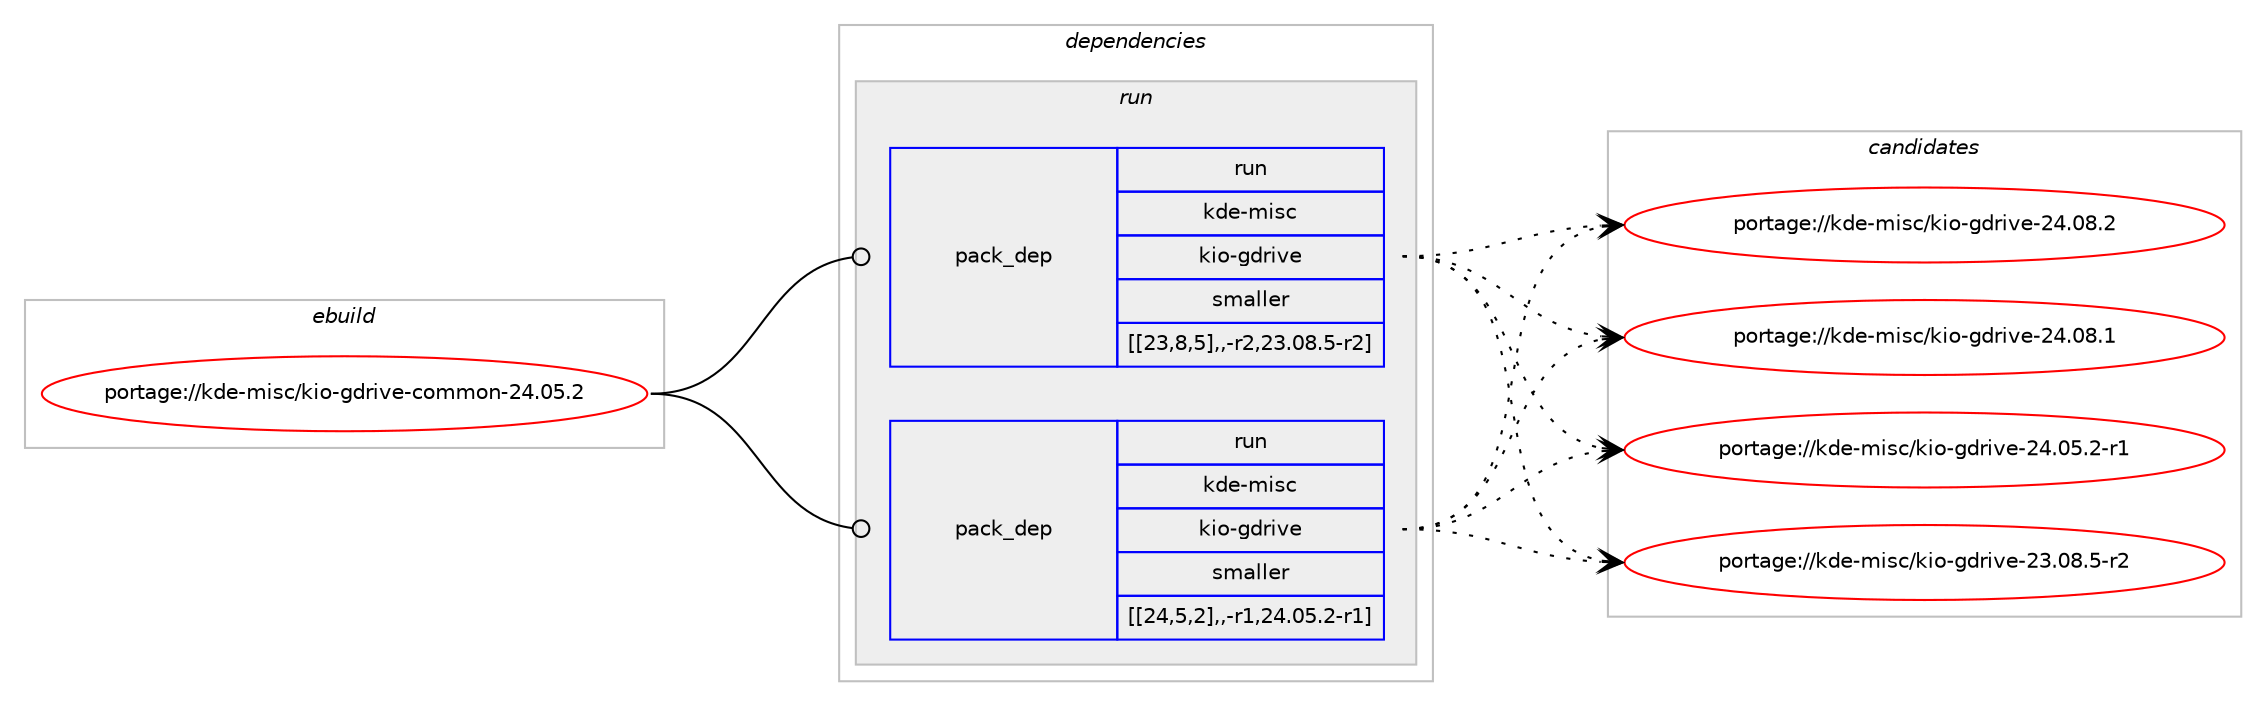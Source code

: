 digraph prolog {

# *************
# Graph options
# *************

newrank=true;
concentrate=true;
compound=true;
graph [rankdir=LR,fontname=Helvetica,fontsize=10,ranksep=1.5];#, ranksep=2.5, nodesep=0.2];
edge  [arrowhead=vee];
node  [fontname=Helvetica,fontsize=10];

# **********
# The ebuild
# **********

subgraph cluster_leftcol {
color=gray;
label=<<i>ebuild</i>>;
id [label="portage://kde-misc/kio-gdrive-common-24.05.2", color=red, width=4, href="../kde-misc/kio-gdrive-common-24.05.2.svg"];
}

# ****************
# The dependencies
# ****************

subgraph cluster_midcol {
color=gray;
label=<<i>dependencies</i>>;
subgraph cluster_compile {
fillcolor="#eeeeee";
style=filled;
label=<<i>compile</i>>;
}
subgraph cluster_compileandrun {
fillcolor="#eeeeee";
style=filled;
label=<<i>compile and run</i>>;
}
subgraph cluster_run {
fillcolor="#eeeeee";
style=filled;
label=<<i>run</i>>;
subgraph pack211467 {
dependency287511 [label=<<TABLE BORDER="0" CELLBORDER="1" CELLSPACING="0" CELLPADDING="4" WIDTH="220"><TR><TD ROWSPAN="6" CELLPADDING="30">pack_dep</TD></TR><TR><TD WIDTH="110">run</TD></TR><TR><TD>kde-misc</TD></TR><TR><TD>kio-gdrive</TD></TR><TR><TD>smaller</TD></TR><TR><TD>[[23,8,5],,-r2,23.08.5-r2]</TD></TR></TABLE>>, shape=none, color=blue];
}
id:e -> dependency287511:w [weight=20,style="solid",arrowhead="odot"];
subgraph pack211475 {
dependency287518 [label=<<TABLE BORDER="0" CELLBORDER="1" CELLSPACING="0" CELLPADDING="4" WIDTH="220"><TR><TD ROWSPAN="6" CELLPADDING="30">pack_dep</TD></TR><TR><TD WIDTH="110">run</TD></TR><TR><TD>kde-misc</TD></TR><TR><TD>kio-gdrive</TD></TR><TR><TD>smaller</TD></TR><TR><TD>[[24,5,2],,-r1,24.05.2-r1]</TD></TR></TABLE>>, shape=none, color=blue];
}
id:e -> dependency287518:w [weight=20,style="solid",arrowhead="odot"];
}
}

# **************
# The candidates
# **************

subgraph cluster_choices {
rank=same;
color=gray;
label=<<i>candidates</i>>;

subgraph choice210468 {
color=black;
nodesep=1;
choice107100101451091051159947107105111451031001141051181014550524648564650 [label="portage://kde-misc/kio-gdrive-24.08.2", color=red, width=4,href="../kde-misc/kio-gdrive-24.08.2.svg"];
choice107100101451091051159947107105111451031001141051181014550524648564649 [label="portage://kde-misc/kio-gdrive-24.08.1", color=red, width=4,href="../kde-misc/kio-gdrive-24.08.1.svg"];
choice1071001014510910511599471071051114510310011410511810145505246485346504511449 [label="portage://kde-misc/kio-gdrive-24.05.2-r1", color=red, width=4,href="../kde-misc/kio-gdrive-24.05.2-r1.svg"];
choice1071001014510910511599471071051114510310011410511810145505146485646534511450 [label="portage://kde-misc/kio-gdrive-23.08.5-r2", color=red, width=4,href="../kde-misc/kio-gdrive-23.08.5-r2.svg"];
dependency287511:e -> choice107100101451091051159947107105111451031001141051181014550524648564650:w [style=dotted,weight="100"];
dependency287511:e -> choice107100101451091051159947107105111451031001141051181014550524648564649:w [style=dotted,weight="100"];
dependency287511:e -> choice1071001014510910511599471071051114510310011410511810145505246485346504511449:w [style=dotted,weight="100"];
dependency287511:e -> choice1071001014510910511599471071051114510310011410511810145505146485646534511450:w [style=dotted,weight="100"];
}
subgraph choice210491 {
color=black;
nodesep=1;
choice107100101451091051159947107105111451031001141051181014550524648564650 [label="portage://kde-misc/kio-gdrive-24.08.2", color=red, width=4,href="../kde-misc/kio-gdrive-24.08.2.svg"];
choice107100101451091051159947107105111451031001141051181014550524648564649 [label="portage://kde-misc/kio-gdrive-24.08.1", color=red, width=4,href="../kde-misc/kio-gdrive-24.08.1.svg"];
choice1071001014510910511599471071051114510310011410511810145505246485346504511449 [label="portage://kde-misc/kio-gdrive-24.05.2-r1", color=red, width=4,href="../kde-misc/kio-gdrive-24.05.2-r1.svg"];
choice1071001014510910511599471071051114510310011410511810145505146485646534511450 [label="portage://kde-misc/kio-gdrive-23.08.5-r2", color=red, width=4,href="../kde-misc/kio-gdrive-23.08.5-r2.svg"];
dependency287518:e -> choice107100101451091051159947107105111451031001141051181014550524648564650:w [style=dotted,weight="100"];
dependency287518:e -> choice107100101451091051159947107105111451031001141051181014550524648564649:w [style=dotted,weight="100"];
dependency287518:e -> choice1071001014510910511599471071051114510310011410511810145505246485346504511449:w [style=dotted,weight="100"];
dependency287518:e -> choice1071001014510910511599471071051114510310011410511810145505146485646534511450:w [style=dotted,weight="100"];
}
}

}
